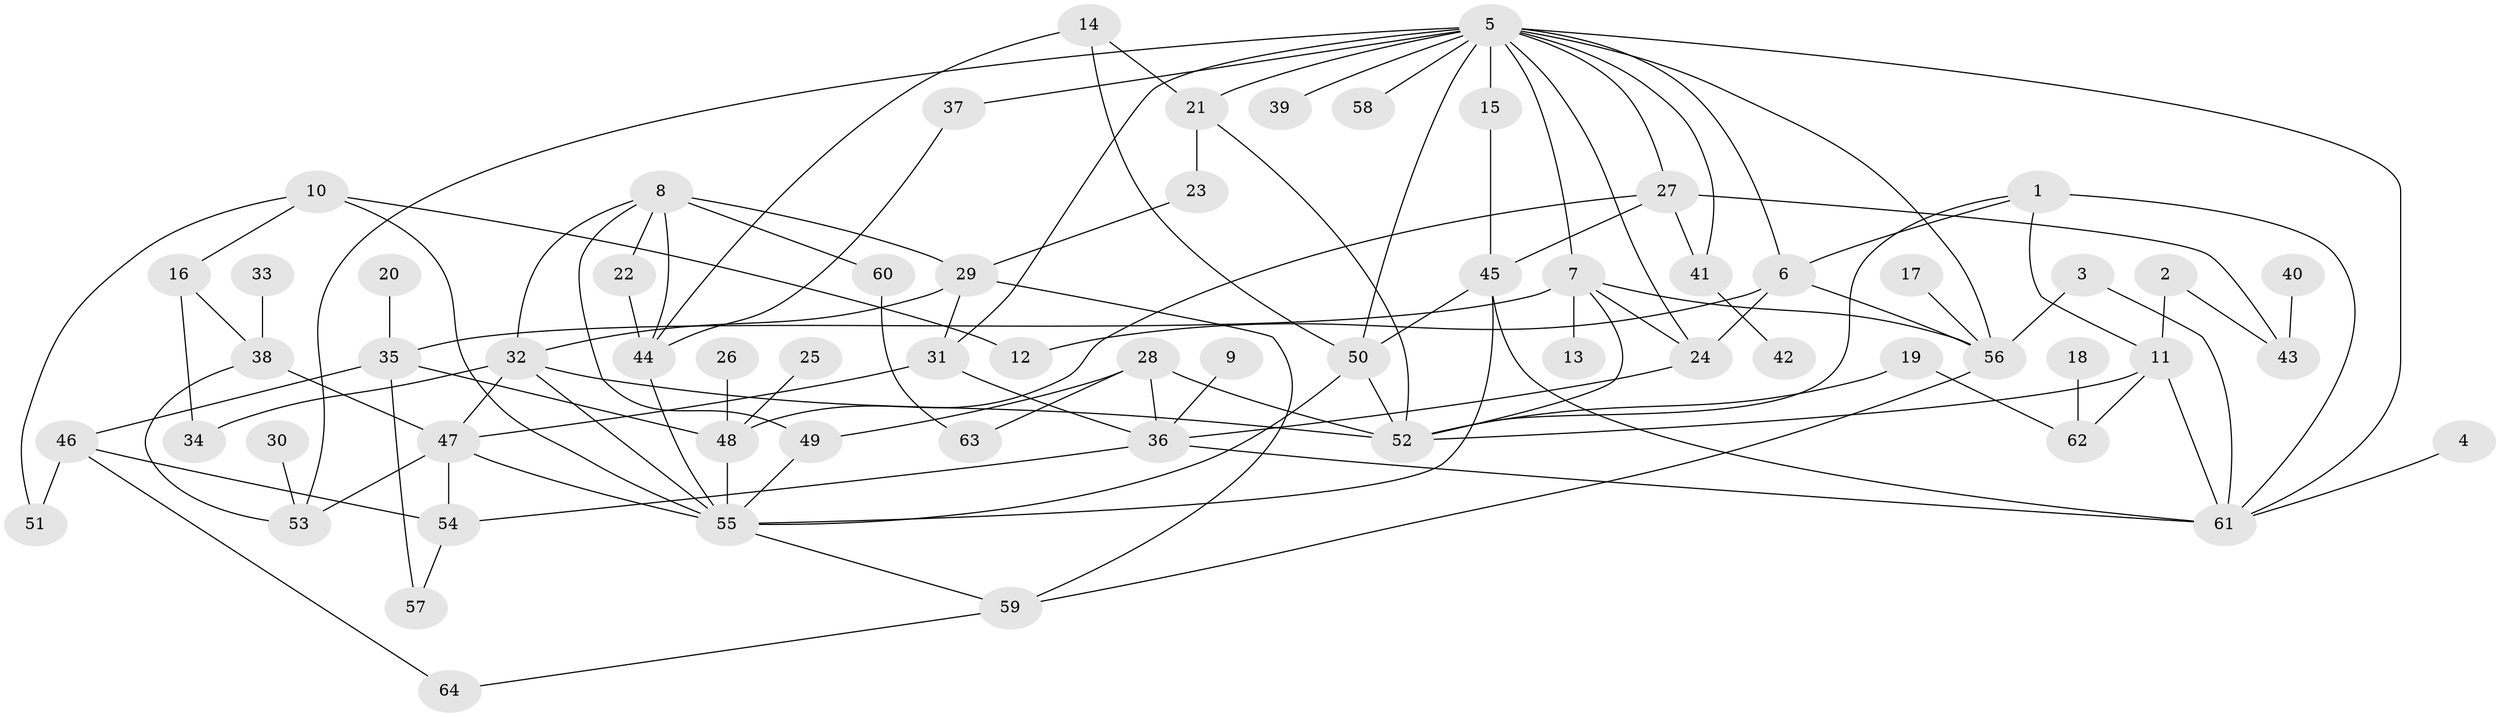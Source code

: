 // original degree distribution, {3: 0.25196850393700787, 13: 0.007874015748031496, 5: 0.05511811023622047, 6: 0.03937007874015748, 4: 0.14960629921259844, 2: 0.29133858267716534, 1: 0.1968503937007874, 7: 0.007874015748031496}
// Generated by graph-tools (version 1.1) at 2025/25/03/09/25 03:25:35]
// undirected, 64 vertices, 112 edges
graph export_dot {
graph [start="1"]
  node [color=gray90,style=filled];
  1;
  2;
  3;
  4;
  5;
  6;
  7;
  8;
  9;
  10;
  11;
  12;
  13;
  14;
  15;
  16;
  17;
  18;
  19;
  20;
  21;
  22;
  23;
  24;
  25;
  26;
  27;
  28;
  29;
  30;
  31;
  32;
  33;
  34;
  35;
  36;
  37;
  38;
  39;
  40;
  41;
  42;
  43;
  44;
  45;
  46;
  47;
  48;
  49;
  50;
  51;
  52;
  53;
  54;
  55;
  56;
  57;
  58;
  59;
  60;
  61;
  62;
  63;
  64;
  1 -- 6 [weight=1.0];
  1 -- 11 [weight=1.0];
  1 -- 52 [weight=1.0];
  1 -- 61 [weight=1.0];
  2 -- 11 [weight=1.0];
  2 -- 43 [weight=1.0];
  3 -- 56 [weight=1.0];
  3 -- 61 [weight=1.0];
  4 -- 61 [weight=1.0];
  5 -- 6 [weight=1.0];
  5 -- 7 [weight=1.0];
  5 -- 15 [weight=1.0];
  5 -- 21 [weight=1.0];
  5 -- 24 [weight=1.0];
  5 -- 27 [weight=1.0];
  5 -- 31 [weight=1.0];
  5 -- 37 [weight=1.0];
  5 -- 39 [weight=1.0];
  5 -- 41 [weight=1.0];
  5 -- 50 [weight=1.0];
  5 -- 53 [weight=1.0];
  5 -- 56 [weight=1.0];
  5 -- 58 [weight=1.0];
  5 -- 61 [weight=1.0];
  6 -- 12 [weight=1.0];
  6 -- 24 [weight=1.0];
  6 -- 56 [weight=1.0];
  7 -- 13 [weight=1.0];
  7 -- 24 [weight=1.0];
  7 -- 35 [weight=1.0];
  7 -- 52 [weight=1.0];
  7 -- 56 [weight=1.0];
  8 -- 22 [weight=1.0];
  8 -- 29 [weight=1.0];
  8 -- 32 [weight=1.0];
  8 -- 44 [weight=1.0];
  8 -- 49 [weight=1.0];
  8 -- 60 [weight=1.0];
  9 -- 36 [weight=1.0];
  10 -- 12 [weight=1.0];
  10 -- 16 [weight=1.0];
  10 -- 51 [weight=1.0];
  10 -- 55 [weight=1.0];
  11 -- 52 [weight=1.0];
  11 -- 61 [weight=1.0];
  11 -- 62 [weight=1.0];
  14 -- 21 [weight=1.0];
  14 -- 44 [weight=1.0];
  14 -- 50 [weight=1.0];
  15 -- 45 [weight=1.0];
  16 -- 34 [weight=1.0];
  16 -- 38 [weight=1.0];
  17 -- 56 [weight=1.0];
  18 -- 62 [weight=1.0];
  19 -- 52 [weight=1.0];
  19 -- 62 [weight=1.0];
  20 -- 35 [weight=1.0];
  21 -- 23 [weight=1.0];
  21 -- 52 [weight=1.0];
  22 -- 44 [weight=1.0];
  23 -- 29 [weight=1.0];
  24 -- 36 [weight=1.0];
  25 -- 48 [weight=1.0];
  26 -- 48 [weight=1.0];
  27 -- 41 [weight=1.0];
  27 -- 43 [weight=1.0];
  27 -- 45 [weight=1.0];
  27 -- 48 [weight=1.0];
  28 -- 36 [weight=1.0];
  28 -- 49 [weight=1.0];
  28 -- 52 [weight=1.0];
  28 -- 63 [weight=1.0];
  29 -- 31 [weight=1.0];
  29 -- 32 [weight=1.0];
  29 -- 59 [weight=1.0];
  30 -- 53 [weight=1.0];
  31 -- 36 [weight=1.0];
  31 -- 47 [weight=1.0];
  32 -- 34 [weight=1.0];
  32 -- 47 [weight=1.0];
  32 -- 52 [weight=1.0];
  32 -- 55 [weight=1.0];
  33 -- 38 [weight=1.0];
  35 -- 46 [weight=1.0];
  35 -- 48 [weight=1.0];
  35 -- 57 [weight=1.0];
  36 -- 54 [weight=1.0];
  36 -- 61 [weight=1.0];
  37 -- 44 [weight=1.0];
  38 -- 47 [weight=2.0];
  38 -- 53 [weight=1.0];
  40 -- 43 [weight=1.0];
  41 -- 42 [weight=1.0];
  44 -- 55 [weight=1.0];
  45 -- 50 [weight=1.0];
  45 -- 55 [weight=1.0];
  45 -- 61 [weight=1.0];
  46 -- 51 [weight=1.0];
  46 -- 54 [weight=3.0];
  46 -- 64 [weight=1.0];
  47 -- 53 [weight=1.0];
  47 -- 54 [weight=1.0];
  47 -- 55 [weight=1.0];
  48 -- 55 [weight=1.0];
  49 -- 55 [weight=1.0];
  50 -- 52 [weight=1.0];
  50 -- 55 [weight=1.0];
  54 -- 57 [weight=1.0];
  55 -- 59 [weight=1.0];
  56 -- 59 [weight=1.0];
  59 -- 64 [weight=1.0];
  60 -- 63 [weight=1.0];
}
